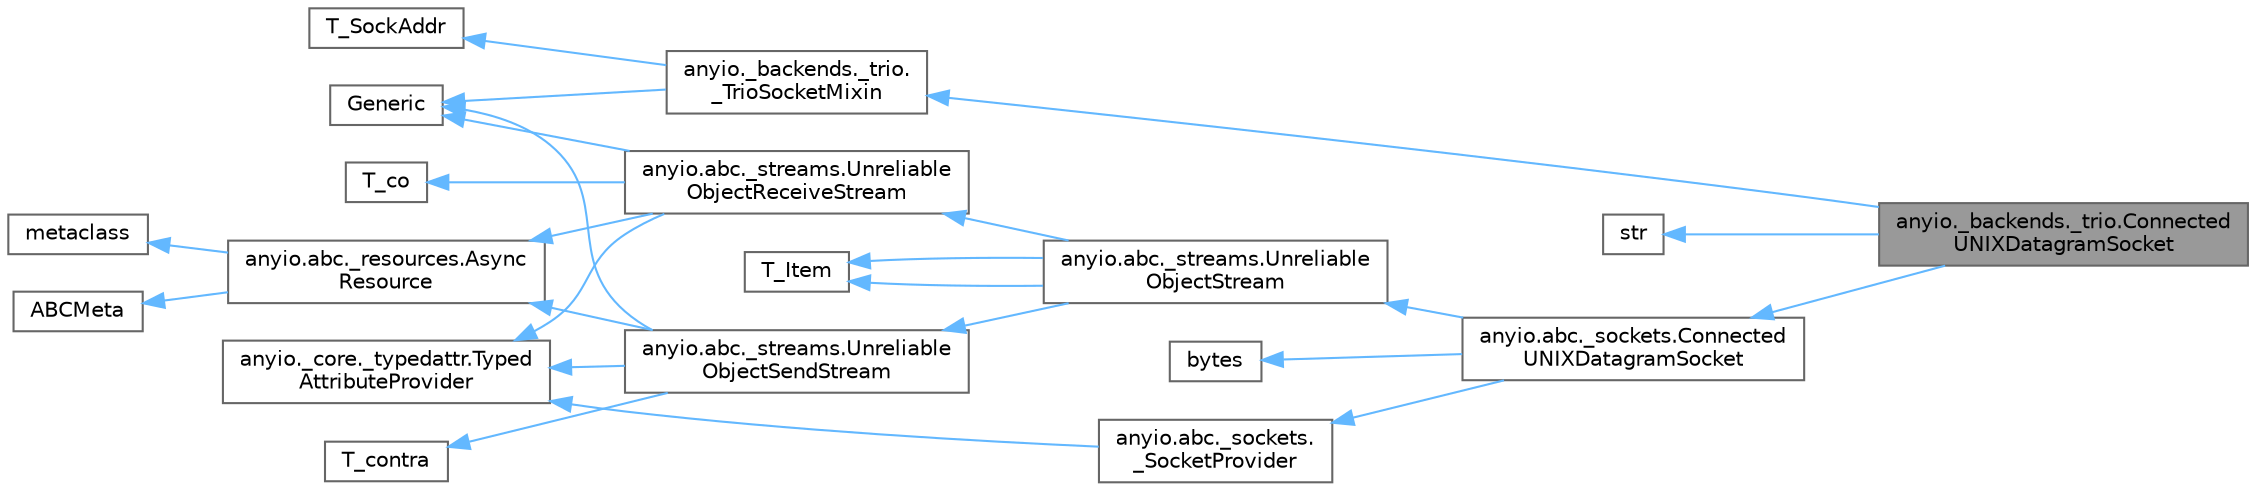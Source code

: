 digraph "anyio._backends._trio.ConnectedUNIXDatagramSocket"
{
 // LATEX_PDF_SIZE
  bgcolor="transparent";
  edge [fontname=Helvetica,fontsize=10,labelfontname=Helvetica,labelfontsize=10];
  node [fontname=Helvetica,fontsize=10,shape=box,height=0.2,width=0.4];
  rankdir="LR";
  Node1 [id="Node000001",label="anyio._backends._trio.Connected\lUNIXDatagramSocket",height=0.2,width=0.4,color="gray40", fillcolor="grey60", style="filled", fontcolor="black",tooltip=" "];
  Node2 -> Node1 [id="edge1_Node000001_Node000002",dir="back",color="steelblue1",style="solid",tooltip=" "];
  Node2 [id="Node000002",label="anyio._backends._trio.\l_TrioSocketMixin",height=0.2,width=0.4,color="gray40", fillcolor="white", style="filled",URL="$classanyio_1_1__backends_1_1__trio_1_1__TrioSocketMixin.html",tooltip=" "];
  Node3 -> Node2 [id="edge2_Node000002_Node000003",dir="back",color="steelblue1",style="solid",tooltip=" "];
  Node3 [id="Node000003",label="Generic",height=0.2,width=0.4,color="gray40", fillcolor="white", style="filled",tooltip=" "];
  Node4 -> Node2 [id="edge3_Node000002_Node000004",dir="back",color="steelblue1",style="solid",tooltip=" "];
  Node4 [id="Node000004",label="T_SockAddr",height=0.2,width=0.4,color="gray40", fillcolor="white", style="filled",tooltip=" "];
  Node5 -> Node1 [id="edge4_Node000001_Node000005",dir="back",color="steelblue1",style="solid",tooltip=" "];
  Node5 [id="Node000005",label="str",height=0.2,width=0.4,color="gray40", fillcolor="white", style="filled",tooltip=" "];
  Node6 -> Node1 [id="edge5_Node000001_Node000006",dir="back",color="steelblue1",style="solid",tooltip=" "];
  Node6 [id="Node000006",label="anyio.abc._sockets.Connected\lUNIXDatagramSocket",height=0.2,width=0.4,color="gray40", fillcolor="white", style="filled",URL="$classanyio_1_1abc_1_1__sockets_1_1ConnectedUNIXDatagramSocket.html",tooltip=" "];
  Node7 -> Node6 [id="edge6_Node000006_Node000007",dir="back",color="steelblue1",style="solid",tooltip=" "];
  Node7 [id="Node000007",label="anyio.abc._streams.Unreliable\lObjectStream",height=0.2,width=0.4,color="gray40", fillcolor="white", style="filled",URL="$classanyio_1_1abc_1_1__streams_1_1UnreliableObjectStream.html",tooltip=" "];
  Node8 -> Node7 [id="edge7_Node000007_Node000008",dir="back",color="steelblue1",style="solid",tooltip=" "];
  Node8 [id="Node000008",label="anyio.abc._streams.Unreliable\lObjectReceiveStream",height=0.2,width=0.4,color="gray40", fillcolor="white", style="filled",URL="$classanyio_1_1abc_1_1__streams_1_1UnreliableObjectReceiveStream.html",tooltip=" "];
  Node3 -> Node8 [id="edge8_Node000008_Node000003",dir="back",color="steelblue1",style="solid",tooltip=" "];
  Node9 -> Node8 [id="edge9_Node000008_Node000009",dir="back",color="steelblue1",style="solid",tooltip=" "];
  Node9 [id="Node000009",label="T_co",height=0.2,width=0.4,color="gray40", fillcolor="white", style="filled",tooltip=" "];
  Node10 -> Node8 [id="edge10_Node000008_Node000010",dir="back",color="steelblue1",style="solid",tooltip=" "];
  Node10 [id="Node000010",label="anyio.abc._resources.Async\lResource",height=0.2,width=0.4,color="gray40", fillcolor="white", style="filled",URL="$classanyio_1_1abc_1_1__resources_1_1AsyncResource.html",tooltip=" "];
  Node11 -> Node10 [id="edge11_Node000010_Node000011",dir="back",color="steelblue1",style="solid",tooltip=" "];
  Node11 [id="Node000011",label="metaclass",height=0.2,width=0.4,color="gray40", fillcolor="white", style="filled",tooltip=" "];
  Node12 -> Node10 [id="edge12_Node000010_Node000012",dir="back",color="steelblue1",style="solid",tooltip=" "];
  Node12 [id="Node000012",label="ABCMeta",height=0.2,width=0.4,color="gray40", fillcolor="white", style="filled",tooltip=" "];
  Node13 -> Node8 [id="edge13_Node000008_Node000013",dir="back",color="steelblue1",style="solid",tooltip=" "];
  Node13 [id="Node000013",label="anyio._core._typedattr.Typed\lAttributeProvider",height=0.2,width=0.4,color="gray40", fillcolor="white", style="filled",URL="$classanyio_1_1__core_1_1__typedattr_1_1TypedAttributeProvider.html",tooltip=" "];
  Node14 -> Node7 [id="edge14_Node000007_Node000014",dir="back",color="steelblue1",style="solid",tooltip=" "];
  Node14 [id="Node000014",label="T_Item",height=0.2,width=0.4,color="gray40", fillcolor="white", style="filled",tooltip=" "];
  Node15 -> Node7 [id="edge15_Node000007_Node000015",dir="back",color="steelblue1",style="solid",tooltip=" "];
  Node15 [id="Node000015",label="anyio.abc._streams.Unreliable\lObjectSendStream",height=0.2,width=0.4,color="gray40", fillcolor="white", style="filled",URL="$classanyio_1_1abc_1_1__streams_1_1UnreliableObjectSendStream.html",tooltip=" "];
  Node3 -> Node15 [id="edge16_Node000015_Node000003",dir="back",color="steelblue1",style="solid",tooltip=" "];
  Node16 -> Node15 [id="edge17_Node000015_Node000016",dir="back",color="steelblue1",style="solid",tooltip=" "];
  Node16 [id="Node000016",label="T_contra",height=0.2,width=0.4,color="gray40", fillcolor="white", style="filled",tooltip=" "];
  Node10 -> Node15 [id="edge18_Node000015_Node000010",dir="back",color="steelblue1",style="solid",tooltip=" "];
  Node13 -> Node15 [id="edge19_Node000015_Node000013",dir="back",color="steelblue1",style="solid",tooltip=" "];
  Node14 -> Node7 [id="edge20_Node000007_Node000014",dir="back",color="steelblue1",style="solid",tooltip=" "];
  Node17 -> Node6 [id="edge21_Node000006_Node000017",dir="back",color="steelblue1",style="solid",tooltip=" "];
  Node17 [id="Node000017",label="bytes",height=0.2,width=0.4,color="gray40", fillcolor="white", style="filled",tooltip=" "];
  Node18 -> Node6 [id="edge22_Node000006_Node000018",dir="back",color="steelblue1",style="solid",tooltip=" "];
  Node18 [id="Node000018",label="anyio.abc._sockets.\l_SocketProvider",height=0.2,width=0.4,color="gray40", fillcolor="white", style="filled",URL="$classanyio_1_1abc_1_1__sockets_1_1__SocketProvider.html",tooltip=" "];
  Node13 -> Node18 [id="edge23_Node000018_Node000013",dir="back",color="steelblue1",style="solid",tooltip=" "];
}
